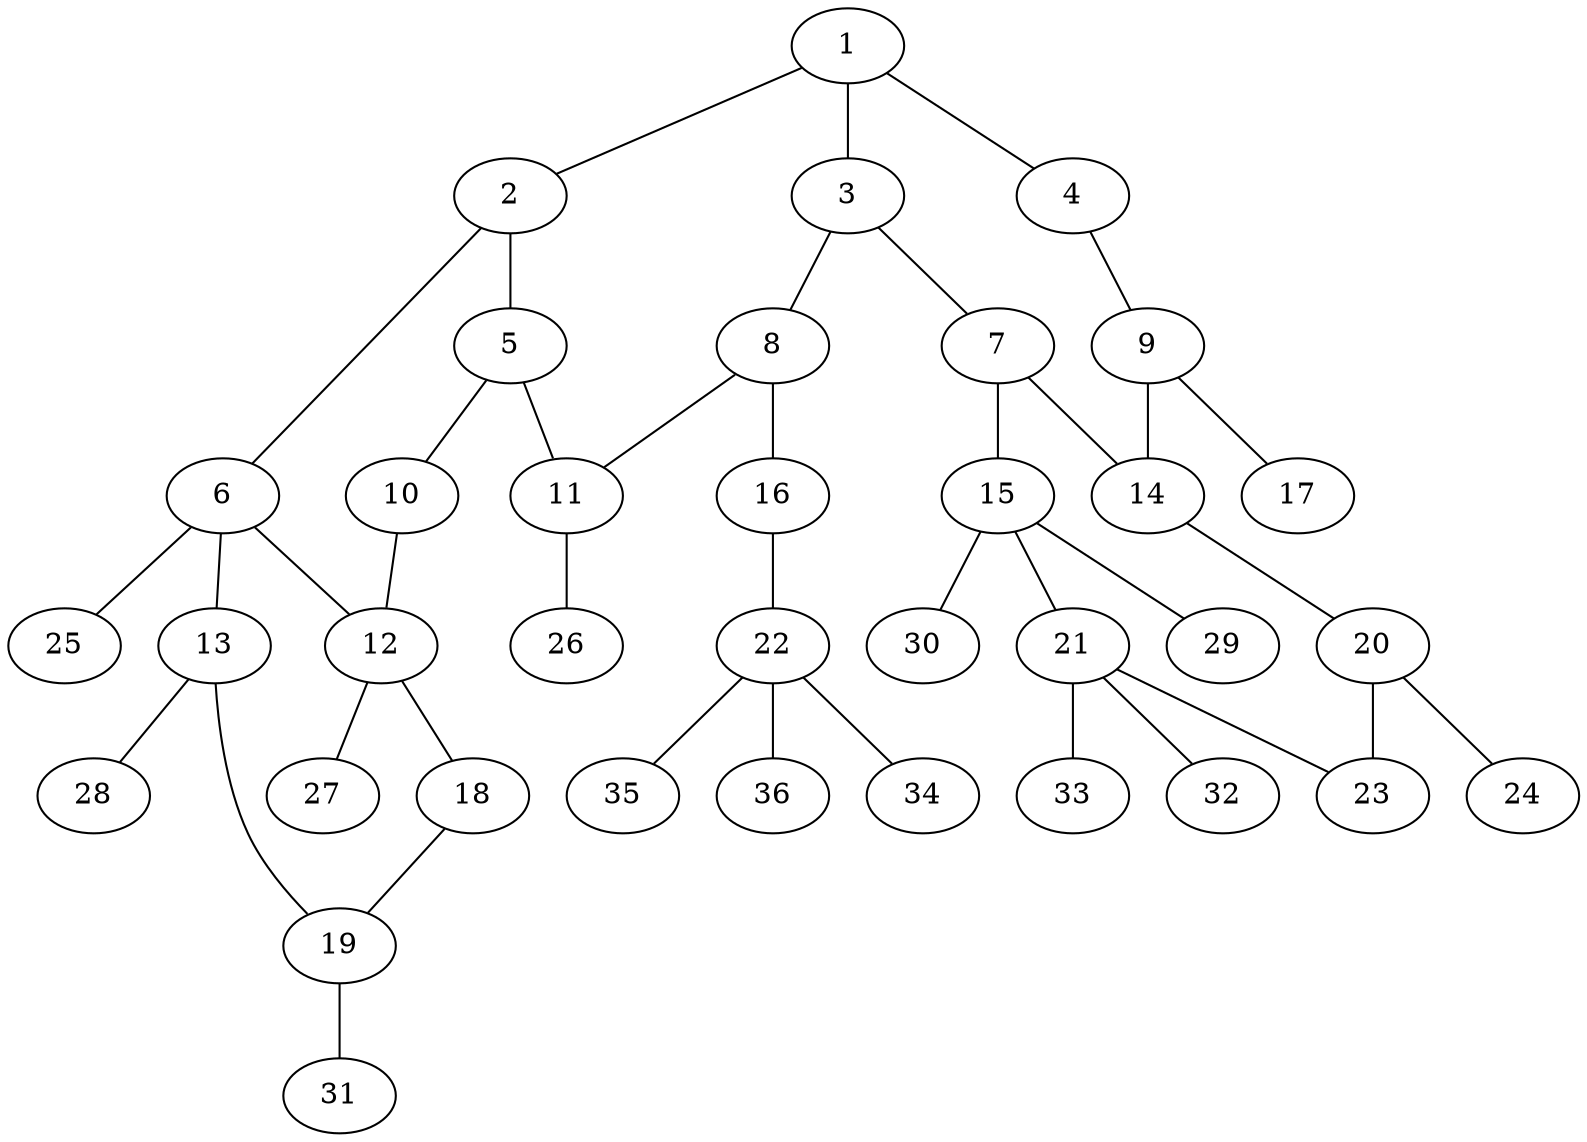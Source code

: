 graph molecule_2268 {
	1	 [chem=C];
	2	 [chem=C];
	1 -- 2	 [valence=2];
	3	 [chem=C];
	1 -- 3	 [valence=1];
	4	 [chem=O];
	1 -- 4	 [valence=1];
	5	 [chem=C];
	2 -- 5	 [valence=1];
	6	 [chem=C];
	2 -- 6	 [valence=1];
	7	 [chem=C];
	3 -- 7	 [valence=1];
	8	 [chem=C];
	3 -- 8	 [valence=2];
	9	 [chem=C];
	4 -- 9	 [valence=1];
	10	 [chem=O];
	5 -- 10	 [valence=1];
	11	 [chem=C];
	5 -- 11	 [valence=2];
	12	 [chem=C];
	6 -- 12	 [valence=1];
	13	 [chem=C];
	6 -- 13	 [valence=1];
	25	 [chem=H];
	6 -- 25	 [valence=1];
	14	 [chem=C];
	7 -- 14	 [valence=2];
	15	 [chem=C];
	7 -- 15	 [valence=1];
	8 -- 11	 [valence=1];
	16	 [chem=O];
	8 -- 16	 [valence=1];
	9 -- 14	 [valence=1];
	17	 [chem=O];
	9 -- 17	 [valence=2];
	10 -- 12	 [valence=1];
	26	 [chem=H];
	11 -- 26	 [valence=1];
	18	 [chem=O];
	12 -- 18	 [valence=1];
	27	 [chem=H];
	12 -- 27	 [valence=1];
	19	 [chem=C];
	13 -- 19	 [valence=2];
	28	 [chem=H];
	13 -- 28	 [valence=1];
	20	 [chem=C];
	14 -- 20	 [valence=1];
	21	 [chem=C];
	15 -- 21	 [valence=1];
	29	 [chem=H];
	15 -- 29	 [valence=1];
	30	 [chem=H];
	15 -- 30	 [valence=1];
	22	 [chem=C];
	16 -- 22	 [valence=1];
	18 -- 19	 [valence=1];
	31	 [chem=H];
	19 -- 31	 [valence=1];
	23	 [chem=O];
	20 -- 23	 [valence=1];
	24	 [chem=O];
	20 -- 24	 [valence=2];
	21 -- 23	 [valence=1];
	32	 [chem=H];
	21 -- 32	 [valence=1];
	33	 [chem=H];
	21 -- 33	 [valence=1];
	34	 [chem=H];
	22 -- 34	 [valence=1];
	35	 [chem=H];
	22 -- 35	 [valence=1];
	36	 [chem=H];
	22 -- 36	 [valence=1];
}
